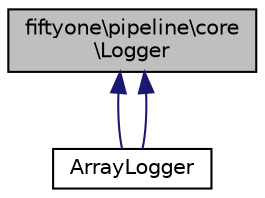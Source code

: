 digraph "fiftyone\pipeline\core\Logger"
{
 // LATEX_PDF_SIZE
  bgcolor="transparent";
  edge [fontname="Helvetica",fontsize="10",labelfontname="Helvetica",labelfontsize="10"];
  node [fontname="Helvetica",fontsize="10",shape=record];
  Node0 [label="fiftyone\\pipeline\\core\l\\Logger",height=0.2,width=0.4,color="black", fillcolor="grey75", style="filled", fontcolor="black",tooltip="Logging for a Pipeline."];
  Node0 -> Node1 [dir="back",color="midnightblue",fontsize="10",style="solid",fontname="Helvetica"];
  Node1 [label="ArrayLogger",height=0.2,width=0.4,color="black",URL="$class_array_logger.html",tooltip=" "];
  Node0 -> Node1 [dir="back",color="midnightblue",fontsize="10",style="solid",fontname="Helvetica"];
}
